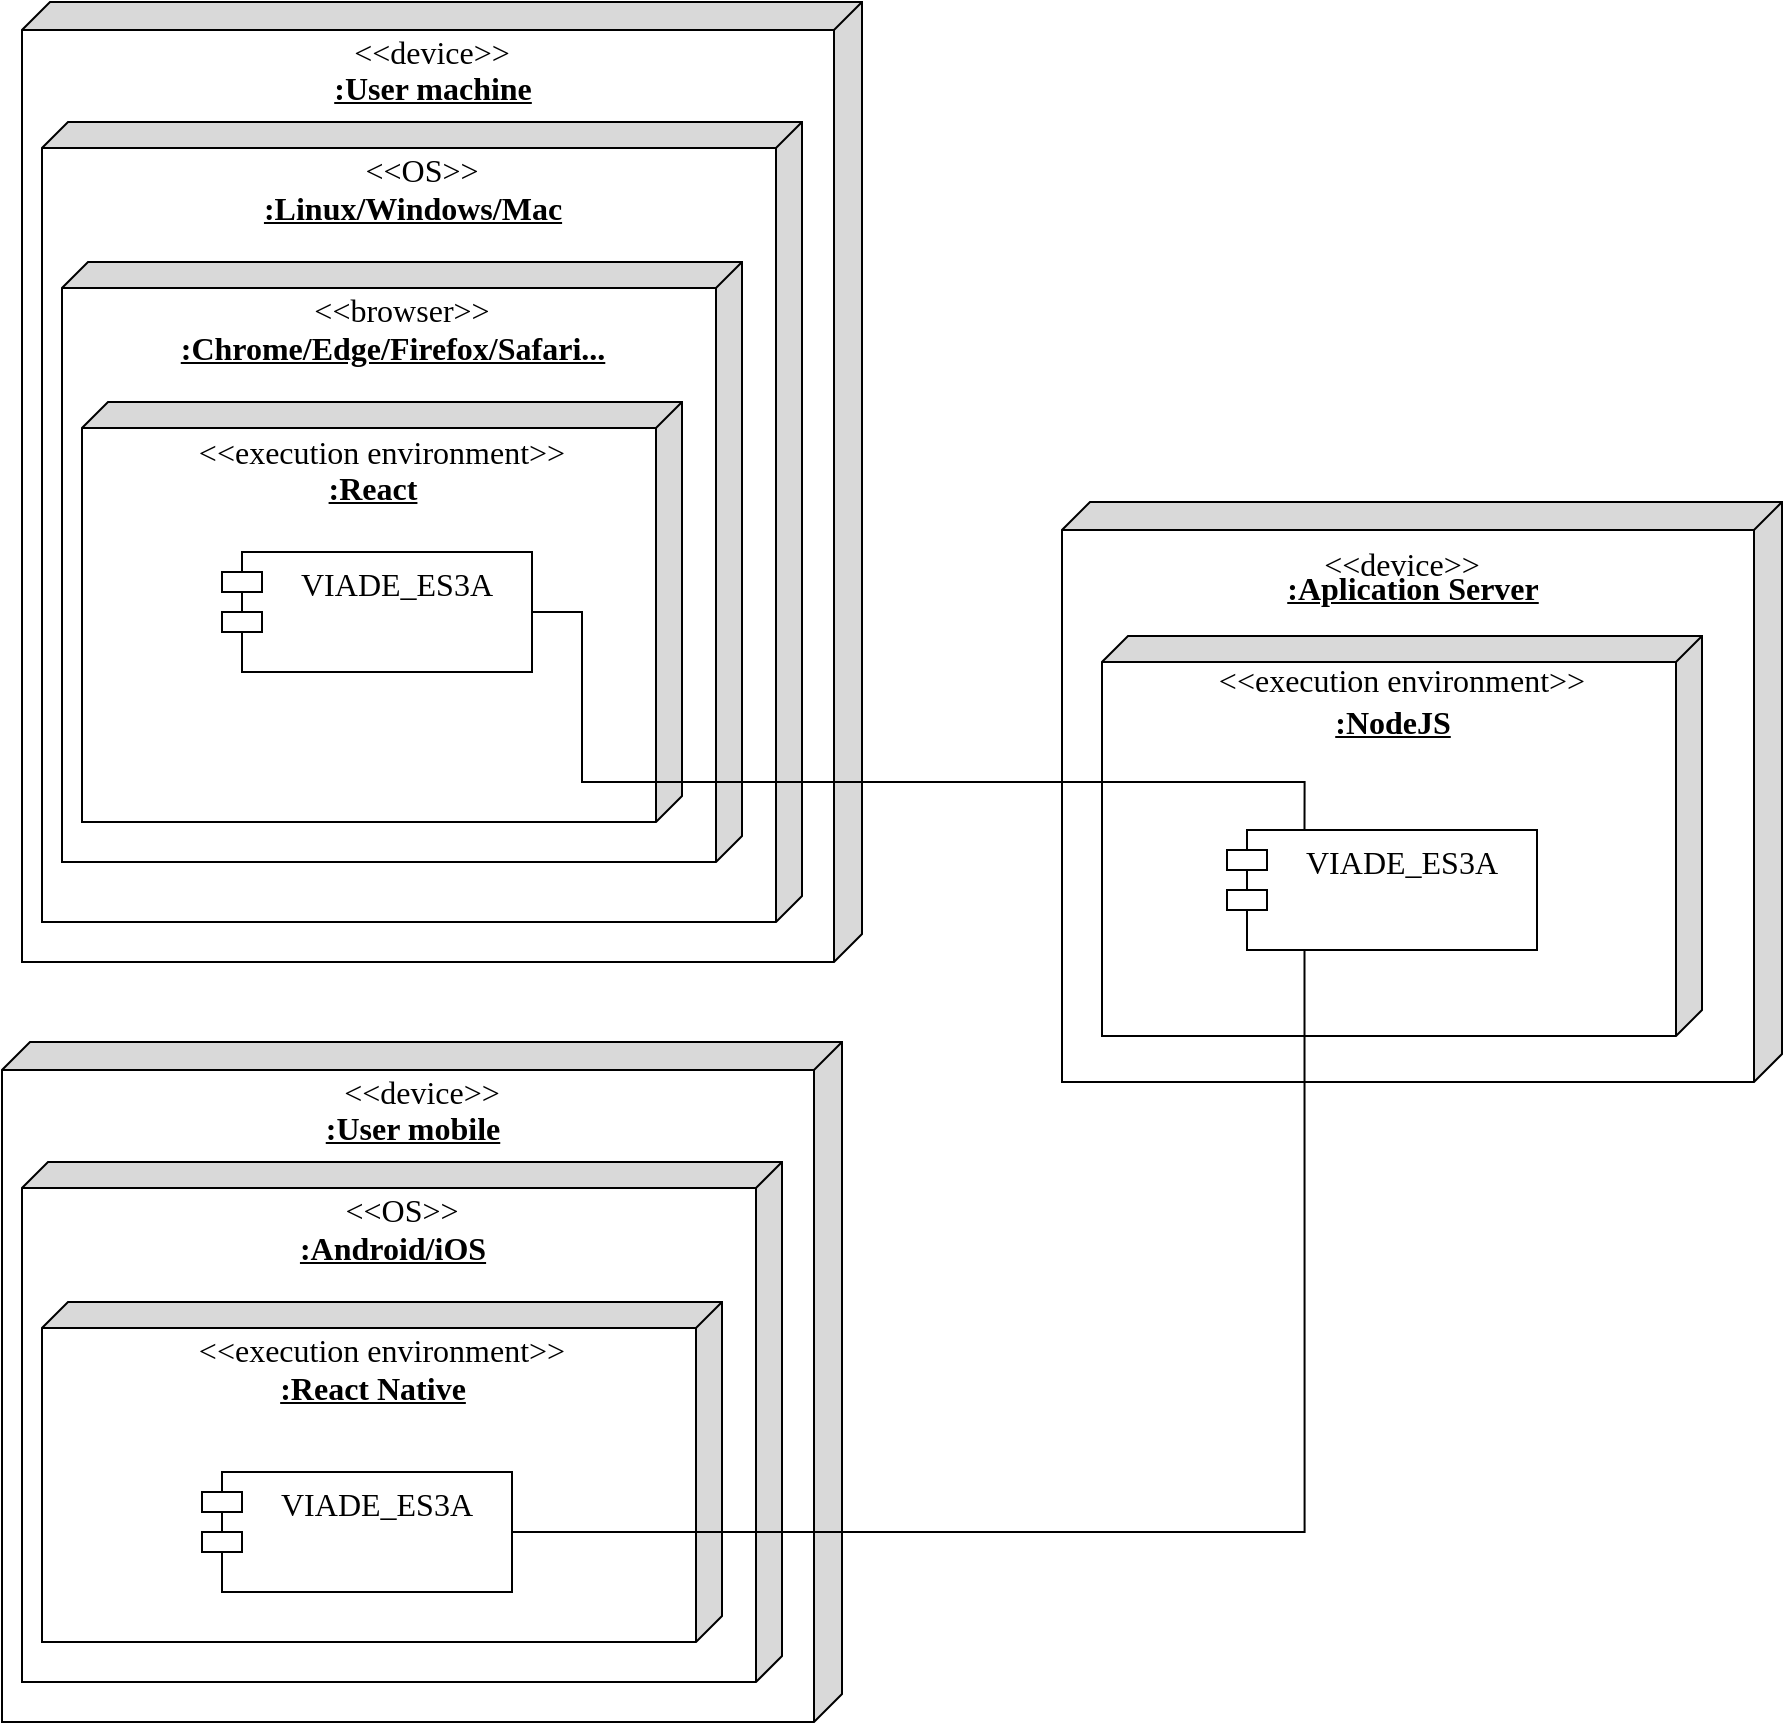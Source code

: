 <mxfile version="12.7.4" type="onedrive"><diagram name="Page-1" id="b5b7bab2-c9e2-2cf4-8b2a-24fd1a2a6d21"><mxGraphModel dx="928" dy="579" grid="1" gridSize="10" guides="1" tooltips="1" connect="1" arrows="1" fold="1" page="1" pageScale="1" pageWidth="827" pageHeight="1169" background="#ffffff" math="0" shadow="0"><root><mxCell id="0"/><mxCell id="1" parent="0"/><mxCell id="WaS-iZXWCt7ZVf8iKR3z-17" value="&lt;div style=&quot;font-size: 16px&quot; align=&quot;center&quot;&gt;&lt;font style=&quot;font-size: 16px&quot; face=&quot;Times New Roman&quot;&gt;&lt;br&gt;&lt;/font&gt;&lt;/div&gt;&lt;div style=&quot;font-size: 16px&quot; align=&quot;center&quot;&gt;&lt;b&gt;&lt;font style=&quot;font-size: 16px&quot; face=&quot;Times New Roman&quot;&gt;:User machine&lt;/font&gt;&lt;/b&gt;&lt;/div&gt;" style="verticalAlign=top;align=center;spacingTop=8;spacingLeft=2;spacingRight=12;shape=cube;size=14;direction=south;fontStyle=4;html=1;gradientColor=none;fixDash=0;autosize=0;part=0;noLabel=0;fillOpacity=100;darkOpacity=0.15;darkOpacity2=0.15;" parent="1" vertex="1"><mxGeometry x="40" y="30" width="420" height="480" as="geometry"/></mxCell><mxCell id="WaS-iZXWCt7ZVf8iKR3z-19" value="&lt;&lt;device&gt;&gt;" style="text;align=center;fontStyle=0;verticalAlign=middle;spacingLeft=3;spacingRight=3;strokeColor=none;rotatable=0;points=[[0,0.5],[1,0.5]];portConstraint=eastwest;gradientColor=none;fontFamily=Times New Roman;fontSize=16;" parent="1" vertex="1"><mxGeometry x="205" y="41" width="80" height="26" as="geometry"/></mxCell><mxCell id="WaS-iZXWCt7ZVf8iKR3z-27" value="&lt;div style=&quot;font-size: 16px&quot; align=&quot;center&quot;&gt;&lt;font style=&quot;font-size: 16px&quot; face=&quot;Times New Roman&quot;&gt;&lt;br&gt;&lt;/font&gt;&lt;/div&gt;&lt;div style=&quot;font-size: 16px&quot; align=&quot;center&quot;&gt;&lt;b&gt;&lt;font style=&quot;font-size: 16px&quot; face=&quot;Times New Roman&quot;&gt;:Linux/Windows/Mac&lt;/font&gt;&lt;/b&gt;&lt;/div&gt;" style="verticalAlign=top;align=center;spacingTop=8;spacingLeft=2;spacingRight=12;shape=cube;size=13;direction=south;fontStyle=4;html=1;gradientColor=none;fixDash=0;autosize=0;part=0;noLabel=0;fillOpacity=100;darkOpacity=0.15;darkOpacity2=0.15;" parent="1" vertex="1"><mxGeometry x="50" y="90" width="380" height="400" as="geometry"/></mxCell><mxCell id="WaS-iZXWCt7ZVf8iKR3z-28" value="&lt;&lt;OS&gt;&gt;" style="text;align=center;fontStyle=0;verticalAlign=middle;spacingLeft=3;spacingRight=3;strokeColor=none;rotatable=0;points=[[0,0.5],[1,0.5]];portConstraint=eastwest;gradientColor=none;fontFamily=Times New Roman;fontSize=16;" parent="1" vertex="1"><mxGeometry x="200" y="100" width="80" height="26" as="geometry"/></mxCell><mxCell id="WaS-iZXWCt7ZVf8iKR3z-31" value="&lt;div style=&quot;font-size: 16px&quot; align=&quot;center&quot;&gt;&lt;font style=&quot;font-size: 16px&quot; face=&quot;Times New Roman&quot;&gt;&lt;br&gt;&lt;/font&gt;&lt;/div&gt;&lt;div style=&quot;font-size: 16px&quot; align=&quot;center&quot;&gt;&lt;b&gt;&lt;font style=&quot;font-size: 16px&quot; face=&quot;Times New Roman&quot;&gt;:Chrome/Edge/Firefox/Safari...&lt;br&gt;&lt;/font&gt;&lt;/b&gt;&lt;/div&gt;" style="verticalAlign=top;align=center;spacingTop=8;spacingLeft=2;spacingRight=12;shape=cube;size=13;direction=south;fontStyle=4;html=1;gradientColor=none;fixDash=0;autosize=0;part=0;noLabel=0;fillOpacity=100;darkOpacity=0.15;darkOpacity2=0.15;" parent="1" vertex="1"><mxGeometry x="60" y="160" width="340" height="300" as="geometry"/></mxCell><mxCell id="WaS-iZXWCt7ZVf8iKR3z-32" value="&lt;&lt;browser&gt;&gt;" style="text;align=center;fontStyle=0;verticalAlign=middle;spacingLeft=3;spacingRight=3;strokeColor=none;rotatable=0;points=[[0,0.5],[1,0.5]];portConstraint=eastwest;gradientColor=none;fontFamily=Times New Roman;fontSize=16;" parent="1" vertex="1"><mxGeometry x="190" y="170" width="80" height="26" as="geometry"/></mxCell><mxCell id="WaS-iZXWCt7ZVf8iKR3z-33" value="&lt;div style=&quot;font-size: 16px&quot; align=&quot;center&quot;&gt;&lt;font style=&quot;font-size: 16px&quot; face=&quot;Times New Roman&quot;&gt;&lt;br&gt;&lt;/font&gt;&lt;/div&gt;&lt;div style=&quot;font-size: 16px&quot; align=&quot;center&quot;&gt;&lt;b&gt;&lt;font style=&quot;font-size: 16px&quot; face=&quot;Times New Roman&quot;&gt;:React&lt;br&gt;&lt;/font&gt;&lt;/b&gt;&lt;/div&gt;" style="verticalAlign=top;align=center;spacingTop=8;spacingLeft=2;spacingRight=12;shape=cube;size=13;direction=south;fontStyle=4;html=1;gradientColor=none;fixDash=0;autosize=0;part=0;noLabel=0;fillOpacity=100;darkOpacity=0.15;darkOpacity2=0.15;" parent="1" vertex="1"><mxGeometry x="70" y="230" width="300" height="210" as="geometry"/></mxCell><mxCell id="WaS-iZXWCt7ZVf8iKR3z-34" value="&lt;&lt;execution environment&gt;&gt;" style="text;align=center;fontStyle=0;verticalAlign=middle;spacingLeft=3;spacingRight=3;strokeColor=none;rotatable=0;points=[[0,0.5],[1,0.5]];portConstraint=eastwest;gradientColor=none;fontFamily=Times New Roman;fontSize=16;" parent="1" vertex="1"><mxGeometry x="180" y="241" width="80" height="26" as="geometry"/></mxCell><mxCell id="WaS-iZXWCt7ZVf8iKR3z-47" value="&lt;&lt;execution environment&gt;&gt;" style="text;align=center;fontStyle=0;verticalAlign=middle;spacingLeft=3;spacingRight=3;strokeColor=none;rotatable=0;points=[[0,0.5],[1,0.5]];portConstraint=eastwest;gradientColor=none;fontFamily=Times New Roman;fontSize=16;" parent="1" vertex="1"><mxGeometry x="670" y="381" width="80" height="26" as="geometry"/></mxCell><mxCell id="WaS-iZXWCt7ZVf8iKR3z-35" value="VIADE_ES3A" style="shape=module;align=left;spacingLeft=20;align=center;verticalAlign=top;gradientColor=none;fontFamily=Times New Roman;fontSize=16;" parent="1" vertex="1"><mxGeometry x="140" y="305" width="155" height="60" as="geometry"/></mxCell><mxCell id="WaS-iZXWCt7ZVf8iKR3z-37" value="&lt;div style=&quot;font-size: 16px&quot; align=&quot;center&quot;&gt;&lt;font style=&quot;font-size: 16px&quot; face=&quot;Times New Roman&quot;&gt;&lt;br&gt;&lt;/font&gt;&lt;/div&gt;&lt;div style=&quot;font-size: 16px&quot; align=&quot;center&quot;&gt;&lt;b&gt;&lt;font style=&quot;font-size: 16px&quot; face=&quot;Times New Roman&quot;&gt;:Aplication Server&lt;br&gt;&lt;/font&gt;&lt;/b&gt;&lt;/div&gt;" style="verticalAlign=top;align=center;spacingTop=8;spacingLeft=2;spacingRight=12;shape=cube;size=14;direction=south;fontStyle=4;html=1;gradientColor=none;fixDash=0;autosize=0;part=0;noLabel=0;fillOpacity=100;darkOpacity=0.15;darkOpacity2=0.15;" parent="1" vertex="1"><mxGeometry x="560" y="280" width="360" height="290" as="geometry"/></mxCell><mxCell id="WaS-iZXWCt7ZVf8iKR3z-38" value="&lt;&lt;device&gt;&gt;" style="text;align=center;fontStyle=0;verticalAlign=middle;spacingLeft=3;spacingRight=3;strokeColor=none;rotatable=0;points=[[0,0.5],[1,0.5]];portConstraint=eastwest;gradientColor=none;fontFamily=Times New Roman;fontSize=16;" parent="1" vertex="1"><mxGeometry x="690" y="297" width="80" height="26" as="geometry"/></mxCell><mxCell id="WaS-iZXWCt7ZVf8iKR3z-39" style="edgeStyle=orthogonalEdgeStyle;rounded=0;orthogonalLoop=1;jettySize=auto;html=1;exitX=1;exitY=0.5;exitDx=0;exitDy=0;fontFamily=Times New Roman;fontSize=16;" parent="1" source="WaS-iZXWCt7ZVf8iKR3z-34" target="WaS-iZXWCt7ZVf8iKR3z-34" edge="1"><mxGeometry relative="1" as="geometry"/></mxCell><mxCell id="WaS-iZXWCt7ZVf8iKR3z-46" value="&lt;div style=&quot;font-size: 16px&quot; align=&quot;center&quot;&gt;&lt;font style=&quot;font-size: 16px&quot; face=&quot;Times New Roman&quot;&gt;&lt;br&gt;&lt;/font&gt;&lt;/div&gt;&lt;div style=&quot;font-size: 16px&quot; align=&quot;center&quot;&gt;&lt;b&gt;&lt;font style=&quot;font-size: 16px&quot; face=&quot;Times New Roman&quot;&gt;:NodeJS&lt;br&gt;&lt;/font&gt;&lt;/b&gt;&lt;/div&gt;" style="verticalAlign=top;align=center;spacingTop=8;spacingLeft=2;spacingRight=12;shape=cube;size=13;direction=south;fontStyle=4;html=1;gradientColor=none;fixDash=0;autosize=0;part=0;noLabel=0;fillOpacity=100;darkOpacity=0.15;darkOpacity2=0.15;" parent="1" vertex="1"><mxGeometry x="580" y="347" width="300" height="200" as="geometry"/></mxCell><mxCell id="WaS-iZXWCt7ZVf8iKR3z-49" value="&lt;&lt;execution environment&gt;&gt;" style="text;align=center;fontStyle=0;verticalAlign=middle;spacingLeft=3;spacingRight=3;strokeColor=none;rotatable=0;points=[[0,0.5],[1,0.5]];portConstraint=eastwest;gradientColor=none;fontFamily=Times New Roman;fontSize=16;" parent="1" vertex="1"><mxGeometry x="690" y="355" width="80" height="26" as="geometry"/></mxCell><mxCell id="WaS-iZXWCt7ZVf8iKR3z-50" value="VIADE_ES3A" style="shape=module;align=left;spacingLeft=20;align=center;verticalAlign=top;gradientColor=none;fontFamily=Times New Roman;fontSize=16;" parent="1" vertex="1"><mxGeometry x="642.5" y="444" width="155" height="60" as="geometry"/></mxCell><mxCell id="WaS-iZXWCt7ZVf8iKR3z-64" value="&lt;div style=&quot;font-size: 16px&quot; align=&quot;center&quot;&gt;&lt;font style=&quot;font-size: 16px&quot; face=&quot;Times New Roman&quot;&gt;&lt;br&gt;&lt;/font&gt;&lt;/div&gt;&lt;div style=&quot;font-size: 16px&quot; align=&quot;center&quot;&gt;&lt;b&gt;&lt;font style=&quot;font-size: 16px&quot; face=&quot;Times New Roman&quot;&gt;:User mobile&lt;br&gt;&lt;/font&gt;&lt;/b&gt;&lt;/div&gt;" style="verticalAlign=top;align=center;spacingTop=8;spacingLeft=2;spacingRight=12;shape=cube;size=14;direction=south;fontStyle=4;html=1;gradientColor=none;fixDash=0;autosize=0;part=0;noLabel=0;fillOpacity=100;darkOpacity=0.15;darkOpacity2=0.15;" parent="1" vertex="1"><mxGeometry x="30" y="550" width="420" height="340" as="geometry"/></mxCell><mxCell id="WaS-iZXWCt7ZVf8iKR3z-65" value="&lt;&lt;device&gt;&gt;" style="text;align=center;fontStyle=0;verticalAlign=middle;spacingLeft=3;spacingRight=3;strokeColor=none;rotatable=0;points=[[0,0.5],[1,0.5]];portConstraint=eastwest;gradientColor=none;fontFamily=Times New Roman;fontSize=16;" parent="1" vertex="1"><mxGeometry x="200" y="561" width="80" height="26" as="geometry"/></mxCell><mxCell id="WaS-iZXWCt7ZVf8iKR3z-66" value="&lt;div style=&quot;font-size: 16px&quot; align=&quot;center&quot;&gt;&lt;font style=&quot;font-size: 16px&quot; face=&quot;Times New Roman&quot;&gt;&lt;br&gt;&lt;/font&gt;&lt;/div&gt;&lt;div style=&quot;font-size: 16px&quot; align=&quot;center&quot;&gt;&lt;b&gt;&lt;font style=&quot;font-size: 16px&quot; face=&quot;Times New Roman&quot;&gt;:Android/iOS&lt;br&gt;&lt;/font&gt;&lt;/b&gt;&lt;/div&gt;" style="verticalAlign=top;align=center;spacingTop=8;spacingLeft=2;spacingRight=12;shape=cube;size=13;direction=south;fontStyle=4;html=1;gradientColor=none;fixDash=0;autosize=0;part=0;noLabel=0;fillOpacity=100;darkOpacity=0.15;darkOpacity2=0.15;" parent="1" vertex="1"><mxGeometry x="40" y="610" width="380" height="260" as="geometry"/></mxCell><mxCell id="WaS-iZXWCt7ZVf8iKR3z-67" value="&lt;&lt;OS&gt;&gt;" style="text;align=center;fontStyle=0;verticalAlign=middle;spacingLeft=3;spacingRight=3;strokeColor=none;rotatable=0;points=[[0,0.5],[1,0.5]];portConstraint=eastwest;gradientColor=none;fontFamily=Times New Roman;fontSize=16;" parent="1" vertex="1"><mxGeometry x="190" y="620" width="80" height="26" as="geometry"/></mxCell><mxCell id="WaS-iZXWCt7ZVf8iKR3z-68" value="&lt;div style=&quot;font-size: 16px&quot; align=&quot;center&quot;&gt;&lt;font style=&quot;font-size: 16px&quot; face=&quot;Times New Roman&quot;&gt;&lt;br&gt;&lt;/font&gt;&lt;/div&gt;&lt;div style=&quot;font-size: 16px&quot; align=&quot;center&quot;&gt;&lt;b&gt;&lt;font style=&quot;font-size: 16px&quot; face=&quot;Times New Roman&quot;&gt;:React Native&lt;br&gt;&lt;/font&gt;&lt;/b&gt;&lt;/div&gt;" style="verticalAlign=top;align=center;spacingTop=8;spacingLeft=2;spacingRight=12;shape=cube;size=13;direction=south;fontStyle=4;html=1;gradientColor=none;fixDash=0;autosize=0;part=0;noLabel=0;fillOpacity=100;darkOpacity=0.15;darkOpacity2=0.15;" parent="1" vertex="1"><mxGeometry x="50" y="680" width="340" height="170" as="geometry"/></mxCell><mxCell id="WaS-iZXWCt7ZVf8iKR3z-69" value="&lt;&lt;execution environment&gt;&gt;" style="text;align=center;fontStyle=0;verticalAlign=middle;spacingLeft=3;spacingRight=3;strokeColor=none;rotatable=0;points=[[0,0.5],[1,0.5]];portConstraint=eastwest;gradientColor=none;fontFamily=Times New Roman;fontSize=16;" parent="1" vertex="1"><mxGeometry x="180" y="690" width="80" height="26" as="geometry"/></mxCell><mxCell id="WaS-iZXWCt7ZVf8iKR3z-77" value="" style="edgeStyle=orthogonalEdgeStyle;rounded=0;orthogonalLoop=1;jettySize=auto;html=1;endArrow=none;endFill=0;endSize=5;strokeWidth=1;fontFamily=Times New Roman;fontSize=16;entryX=0.25;entryY=1;entryDx=0;entryDy=0;" parent="1" source="WaS-iZXWCt7ZVf8iKR3z-72" target="WaS-iZXWCt7ZVf8iKR3z-50" edge="1"><mxGeometry relative="1" as="geometry"><mxPoint x="365" y="795" as="targetPoint"/></mxGeometry></mxCell><mxCell id="WaS-iZXWCt7ZVf8iKR3z-72" value="VIADE_ES3A" style="shape=module;align=left;spacingLeft=20;align=center;verticalAlign=top;gradientColor=none;fontFamily=Times New Roman;fontSize=16;" parent="1" vertex="1"><mxGeometry x="130" y="765" width="155" height="60" as="geometry"/></mxCell><mxCell id="WaS-iZXWCt7ZVf8iKR3z-73" style="edgeStyle=orthogonalEdgeStyle;rounded=0;orthogonalLoop=1;jettySize=auto;html=1;exitX=1;exitY=0.5;exitDx=0;exitDy=0;fontFamily=Times New Roman;fontSize=16;" parent="1" edge="1"><mxGeometry relative="1" as="geometry"><mxPoint x="250" y="774" as="sourcePoint"/><mxPoint x="250" y="774" as="targetPoint"/></mxGeometry></mxCell><mxCell id="WaS-iZXWCt7ZVf8iKR3z-75" style="edgeStyle=orthogonalEdgeStyle;rounded=0;orthogonalLoop=1;jettySize=auto;html=1;exitX=1;exitY=0.5;exitDx=0;exitDy=0;entryX=0.25;entryY=0;entryDx=0;entryDy=0;endArrow=none;endFill=0;endSize=5;strokeWidth=1;fontFamily=Times New Roman;fontSize=16;" parent="1" source="WaS-iZXWCt7ZVf8iKR3z-35" target="WaS-iZXWCt7ZVf8iKR3z-50" edge="1"><mxGeometry relative="1" as="geometry"><Array as="points"><mxPoint x="320" y="335"/><mxPoint x="320" y="420"/><mxPoint x="681" y="420"/></Array></mxGeometry></mxCell></root></mxGraphModel></diagram></mxfile>